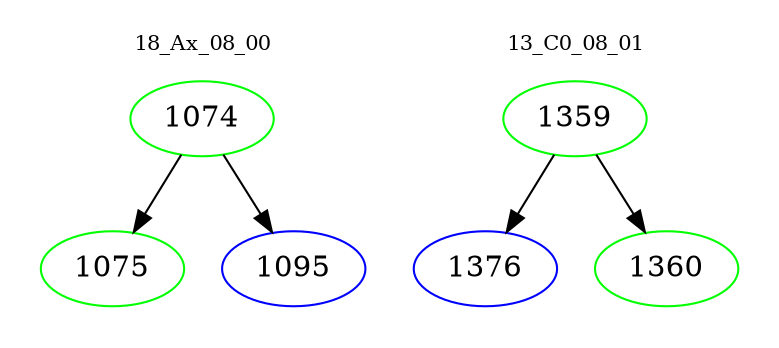digraph{
subgraph cluster_0 {
color = white
label = "18_Ax_08_00";
fontsize=10;
T0_1074 [label="1074", color="green"]
T0_1074 -> T0_1075 [color="black"]
T0_1075 [label="1075", color="green"]
T0_1074 -> T0_1095 [color="black"]
T0_1095 [label="1095", color="blue"]
}
subgraph cluster_1 {
color = white
label = "13_C0_08_01";
fontsize=10;
T1_1359 [label="1359", color="green"]
T1_1359 -> T1_1376 [color="black"]
T1_1376 [label="1376", color="blue"]
T1_1359 -> T1_1360 [color="black"]
T1_1360 [label="1360", color="green"]
}
}
